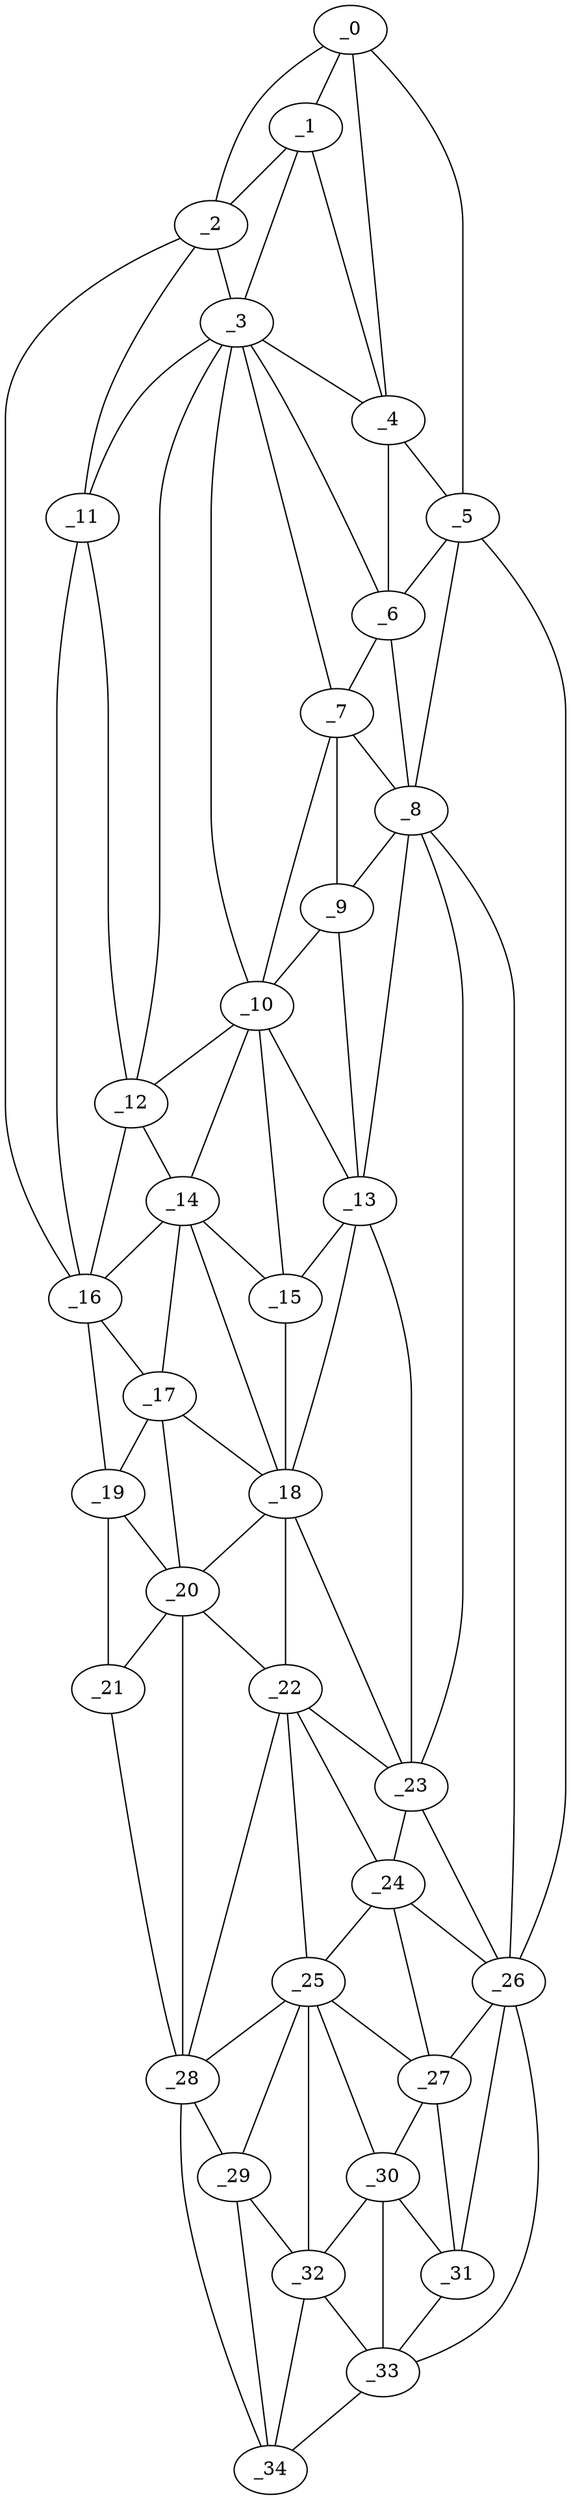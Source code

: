 graph "obj15__185.gxl" {
	_0	 [x=5,
		y=70];
	_1	 [x=10,
		y=61];
	_0 -- _1	 [valence=1];
	_2	 [x=12,
		y=44];
	_0 -- _2	 [valence=1];
	_4	 [x=17,
		y=72];
	_0 -- _4	 [valence=2];
	_5	 [x=24,
		y=82];
	_0 -- _5	 [valence=1];
	_1 -- _2	 [valence=1];
	_3	 [x=17,
		y=52];
	_1 -- _3	 [valence=2];
	_1 -- _4	 [valence=2];
	_2 -- _3	 [valence=2];
	_11	 [x=51,
		y=45];
	_2 -- _11	 [valence=1];
	_16	 [x=59,
		y=44];
	_2 -- _16	 [valence=1];
	_3 -- _4	 [valence=2];
	_6	 [x=27,
		y=74];
	_3 -- _6	 [valence=2];
	_7	 [x=36,
		y=69];
	_3 -- _7	 [valence=1];
	_10	 [x=50,
		y=58];
	_3 -- _10	 [valence=2];
	_3 -- _11	 [valence=2];
	_12	 [x=51,
		y=50];
	_3 -- _12	 [valence=1];
	_4 -- _5	 [valence=1];
	_4 -- _6	 [valence=2];
	_5 -- _6	 [valence=1];
	_8	 [x=39,
		y=78];
	_5 -- _8	 [valence=2];
	_26	 [x=101,
		y=85];
	_5 -- _26	 [valence=1];
	_6 -- _7	 [valence=2];
	_6 -- _8	 [valence=2];
	_7 -- _8	 [valence=2];
	_9	 [x=45,
		y=66];
	_7 -- _9	 [valence=2];
	_7 -- _10	 [valence=2];
	_8 -- _9	 [valence=2];
	_13	 [x=52,
		y=67];
	_8 -- _13	 [valence=2];
	_23	 [x=90,
		y=80];
	_8 -- _23	 [valence=2];
	_8 -- _26	 [valence=1];
	_9 -- _10	 [valence=1];
	_9 -- _13	 [valence=1];
	_10 -- _12	 [valence=2];
	_10 -- _13	 [valence=1];
	_14	 [x=57,
		y=55];
	_10 -- _14	 [valence=1];
	_15	 [x=57,
		y=59];
	_10 -- _15	 [valence=2];
	_11 -- _12	 [valence=1];
	_11 -- _16	 [valence=2];
	_12 -- _14	 [valence=2];
	_12 -- _16	 [valence=1];
	_13 -- _15	 [valence=2];
	_18	 [x=63,
		y=59];
	_13 -- _18	 [valence=1];
	_13 -- _23	 [valence=1];
	_14 -- _15	 [valence=1];
	_14 -- _16	 [valence=1];
	_17	 [x=63,
		y=54];
	_14 -- _17	 [valence=2];
	_14 -- _18	 [valence=1];
	_15 -- _18	 [valence=1];
	_16 -- _17	 [valence=2];
	_19	 [x=66,
		y=44];
	_16 -- _19	 [valence=1];
	_17 -- _18	 [valence=2];
	_17 -- _19	 [valence=1];
	_20	 [x=79,
		y=53];
	_17 -- _20	 [valence=2];
	_18 -- _20	 [valence=2];
	_22	 [x=89,
		y=63];
	_18 -- _22	 [valence=2];
	_18 -- _23	 [valence=2];
	_19 -- _20	 [valence=2];
	_21	 [x=80,
		y=45];
	_19 -- _21	 [valence=1];
	_20 -- _21	 [valence=1];
	_20 -- _22	 [valence=1];
	_28	 [x=104,
		y=50];
	_20 -- _28	 [valence=2];
	_21 -- _28	 [valence=1];
	_22 -- _23	 [valence=1];
	_24	 [x=93,
		y=74];
	_22 -- _24	 [valence=2];
	_25	 [x=101,
		y=61];
	_22 -- _25	 [valence=2];
	_22 -- _28	 [valence=2];
	_23 -- _24	 [valence=1];
	_23 -- _26	 [valence=1];
	_24 -- _25	 [valence=2];
	_24 -- _26	 [valence=2];
	_27	 [x=103,
		y=76];
	_24 -- _27	 [valence=2];
	_25 -- _27	 [valence=2];
	_25 -- _28	 [valence=1];
	_29	 [x=113,
		y=56];
	_25 -- _29	 [valence=1];
	_30	 [x=113,
		y=75];
	_25 -- _30	 [valence=1];
	_32	 [x=116,
		y=61];
	_25 -- _32	 [valence=2];
	_26 -- _27	 [valence=1];
	_31	 [x=113,
		y=81];
	_26 -- _31	 [valence=1];
	_33	 [x=122,
		y=79];
	_26 -- _33	 [valence=1];
	_27 -- _30	 [valence=2];
	_27 -- _31	 [valence=2];
	_28 -- _29	 [valence=2];
	_34	 [x=123,
		y=59];
	_28 -- _34	 [valence=1];
	_29 -- _32	 [valence=1];
	_29 -- _34	 [valence=2];
	_30 -- _31	 [valence=2];
	_30 -- _32	 [valence=2];
	_30 -- _33	 [valence=2];
	_31 -- _33	 [valence=1];
	_32 -- _33	 [valence=1];
	_32 -- _34	 [valence=1];
	_33 -- _34	 [valence=1];
}
